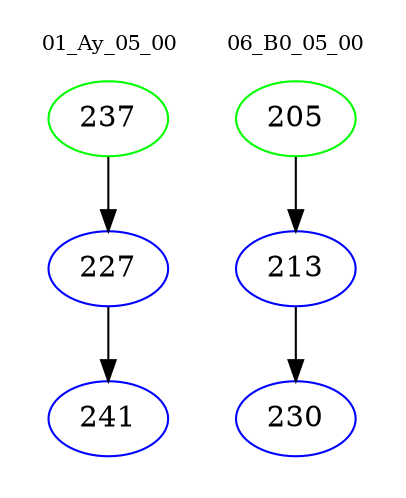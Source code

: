 digraph{
subgraph cluster_0 {
color = white
label = "01_Ay_05_00";
fontsize=10;
T0_237 [label="237", color="green"]
T0_237 -> T0_227 [color="black"]
T0_227 [label="227", color="blue"]
T0_227 -> T0_241 [color="black"]
T0_241 [label="241", color="blue"]
}
subgraph cluster_1 {
color = white
label = "06_B0_05_00";
fontsize=10;
T1_205 [label="205", color="green"]
T1_205 -> T1_213 [color="black"]
T1_213 [label="213", color="blue"]
T1_213 -> T1_230 [color="black"]
T1_230 [label="230", color="blue"]
}
}
